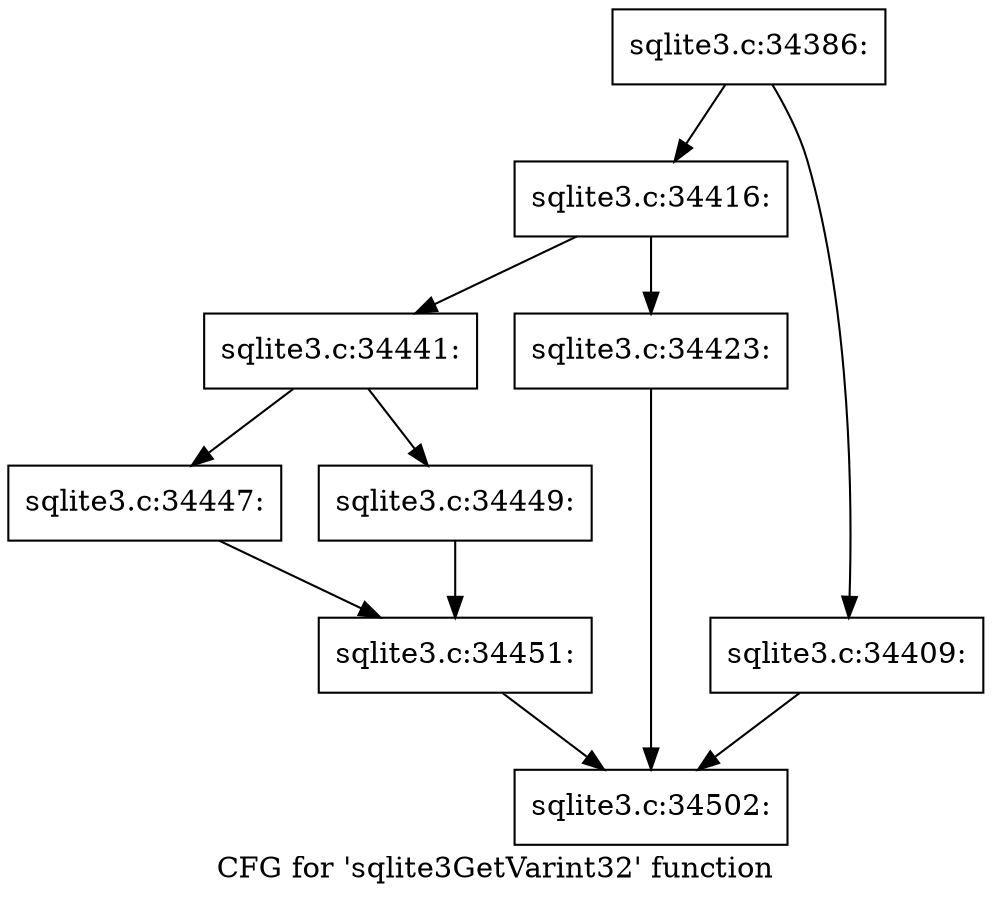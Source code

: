 digraph "CFG for 'sqlite3GetVarint32' function" {
	label="CFG for 'sqlite3GetVarint32' function";

	Node0x55c0f5a20ba0 [shape=record,label="{sqlite3.c:34386:}"];
	Node0x55c0f5a20ba0 -> Node0x55c0f7f3aa50;
	Node0x55c0f5a20ba0 -> Node0x55c0f7f3aa00;
	Node0x55c0f7f3aa00 [shape=record,label="{sqlite3.c:34409:}"];
	Node0x55c0f7f3aa00 -> Node0x55c0f7f36120;
	Node0x55c0f7f3aa50 [shape=record,label="{sqlite3.c:34416:}"];
	Node0x55c0f7f3aa50 -> Node0x55c0f7f3c140;
	Node0x55c0f7f3aa50 -> Node0x55c0f7f3c0f0;
	Node0x55c0f7f3c0f0 [shape=record,label="{sqlite3.c:34423:}"];
	Node0x55c0f7f3c0f0 -> Node0x55c0f7f36120;
	Node0x55c0f7f3c140 [shape=record,label="{sqlite3.c:34441:}"];
	Node0x55c0f7f3c140 -> Node0x55c0f7f3dd90;
	Node0x55c0f7f3c140 -> Node0x55c0f7f3de30;
	Node0x55c0f7f3dd90 [shape=record,label="{sqlite3.c:34447:}"];
	Node0x55c0f7f3dd90 -> Node0x55c0f7f3dde0;
	Node0x55c0f7f3de30 [shape=record,label="{sqlite3.c:34449:}"];
	Node0x55c0f7f3de30 -> Node0x55c0f7f3dde0;
	Node0x55c0f7f3dde0 [shape=record,label="{sqlite3.c:34451:}"];
	Node0x55c0f7f3dde0 -> Node0x55c0f7f36120;
	Node0x55c0f7f36120 [shape=record,label="{sqlite3.c:34502:}"];
}

